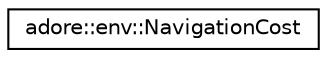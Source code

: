 digraph "Graphical Class Hierarchy"
{
 // LATEX_PDF_SIZE
  edge [fontname="Helvetica",fontsize="10",labelfontname="Helvetica",labelfontsize="10"];
  node [fontname="Helvetica",fontsize="10",shape=record];
  rankdir="LR";
  Node0 [label="adore::env::NavigationCost",height=0.2,width=0.4,color="black", fillcolor="white", style="filled",URL="$structadore_1_1env_1_1NavigationCost.html",tooltip="Struct to organize navigation cost."];
}
